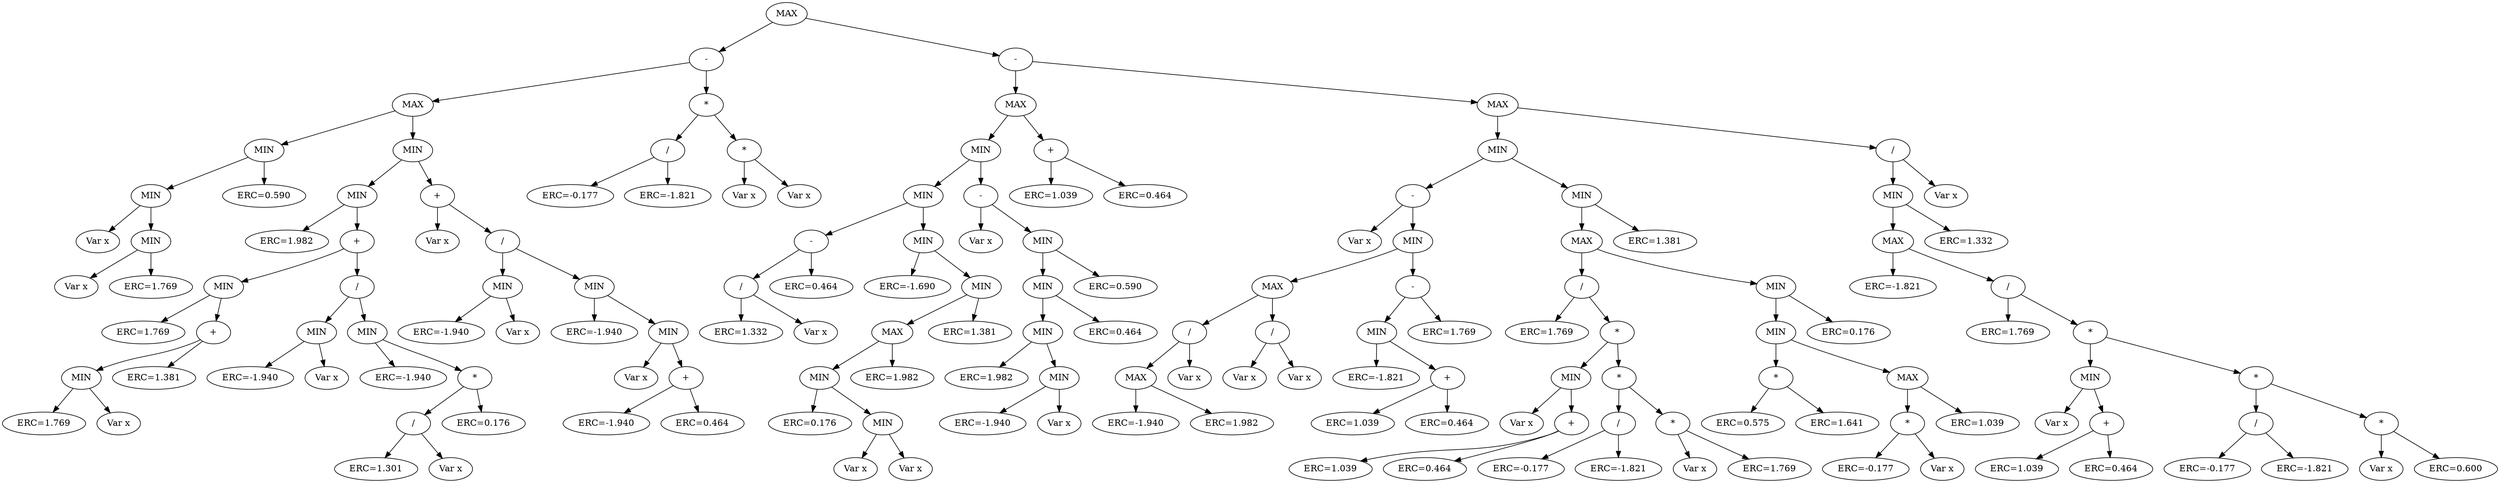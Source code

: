 digraph "Best function" {
"0" [label="MAX"];
"0" -> "00";
"00" [label="-"];
"00" -> "000";
"000" [label="MAX"];
"000" -> "0000";
"0000" [label="MIN"];
"0000" -> "00000";
"00000" [label="MIN"];
"00000" -> "000000";
"000000" [label="Var x"];
"00000" -> "000001";
"000001" [label="MIN"];
"000001" -> "0000010";
"0000010" [label="Var x"];
"000001" -> "0000011";
"0000011" [label="ERC=1.769"];
"0000" -> "00001";
"00001" [label="ERC=0.590"];
"000" -> "0001";
"0001" [label="MIN"];
"0001" -> "00010";
"00010" [label="MIN"];
"00010" -> "000100";
"000100" [label="ERC=1.982"];
"00010" -> "000101";
"000101" [label="+"];
"000101" -> "0001010";
"0001010" [label="MIN"];
"0001010" -> "00010100";
"00010100" [label="ERC=1.769"];
"0001010" -> "00010101";
"00010101" [label="+"];
"00010101" -> "000101010";
"000101010" [label="MIN"];
"000101010" -> "0001010100";
"0001010100" [label="ERC=1.769"];
"000101010" -> "0001010101";
"0001010101" [label="Var x"];
"00010101" -> "000101011";
"000101011" [label="ERC=1.381"];
"000101" -> "0001011";
"0001011" [label="/"];
"0001011" -> "00010110";
"00010110" [label="MIN"];
"00010110" -> "000101100";
"000101100" [label="ERC=-1.940"];
"00010110" -> "000101101";
"000101101" [label="Var x"];
"0001011" -> "00010111";
"00010111" [label="MIN"];
"00010111" -> "000101110";
"000101110" [label="ERC=-1.940"];
"00010111" -> "000101111";
"000101111" [label="*"];
"000101111" -> "0001011110";
"0001011110" [label="/"];
"0001011110" -> "00010111100";
"00010111100" [label="ERC=1.301"];
"0001011110" -> "00010111101";
"00010111101" [label="Var x"];
"000101111" -> "0001011111";
"0001011111" [label="ERC=0.176"];
"0001" -> "00011";
"00011" [label="+"];
"00011" -> "000110";
"000110" [label="Var x"];
"00011" -> "000111";
"000111" [label="/"];
"000111" -> "0001110";
"0001110" [label="MIN"];
"0001110" -> "00011100";
"00011100" [label="ERC=-1.940"];
"0001110" -> "00011101";
"00011101" [label="Var x"];
"000111" -> "0001111";
"0001111" [label="MIN"];
"0001111" -> "00011110";
"00011110" [label="ERC=-1.940"];
"0001111" -> "00011111";
"00011111" [label="MIN"];
"00011111" -> "000111110";
"000111110" [label="Var x"];
"00011111" -> "000111111";
"000111111" [label="+"];
"000111111" -> "0001111110";
"0001111110" [label="ERC=-1.940"];
"000111111" -> "0001111111";
"0001111111" [label="ERC=0.464"];
"00" -> "001";
"001" [label="*"];
"001" -> "0010";
"0010" [label="/"];
"0010" -> "00100";
"00100" [label="ERC=-0.177"];
"0010" -> "00101";
"00101" [label="ERC=-1.821"];
"001" -> "0011";
"0011" [label="*"];
"0011" -> "00110";
"00110" [label="Var x"];
"0011" -> "00111";
"00111" [label="Var x"];
"0" -> "01";
"01" [label="-"];
"01" -> "010";
"010" [label="MAX"];
"010" -> "0100";
"0100" [label="MIN"];
"0100" -> "01000";
"01000" [label="MIN"];
"01000" -> "010000";
"010000" [label="-"];
"010000" -> "0100000";
"0100000" [label="/"];
"0100000" -> "01000000";
"01000000" [label="ERC=1.332"];
"0100000" -> "01000001";
"01000001" [label="Var x"];
"010000" -> "0100001";
"0100001" [label="ERC=0.464"];
"01000" -> "010001";
"010001" [label="MIN"];
"010001" -> "0100010";
"0100010" [label="ERC=-1.690"];
"010001" -> "0100011";
"0100011" [label="MIN"];
"0100011" -> "01000110";
"01000110" [label="MAX"];
"01000110" -> "010001100";
"010001100" [label="MIN"];
"010001100" -> "0100011000";
"0100011000" [label="ERC=0.176"];
"010001100" -> "0100011001";
"0100011001" [label="MIN"];
"0100011001" -> "01000110010";
"01000110010" [label="Var x"];
"0100011001" -> "01000110011";
"01000110011" [label="Var x"];
"01000110" -> "010001101";
"010001101" [label="ERC=1.982"];
"0100011" -> "01000111";
"01000111" [label="ERC=1.381"];
"0100" -> "01001";
"01001" [label="-"];
"01001" -> "010010";
"010010" [label="Var x"];
"01001" -> "010011";
"010011" [label="MIN"];
"010011" -> "0100110";
"0100110" [label="MIN"];
"0100110" -> "01001100";
"01001100" [label="MIN"];
"01001100" -> "010011000";
"010011000" [label="ERC=1.982"];
"01001100" -> "010011001";
"010011001" [label="MIN"];
"010011001" -> "0100110010";
"0100110010" [label="ERC=-1.940"];
"010011001" -> "0100110011";
"0100110011" [label="Var x"];
"0100110" -> "01001101";
"01001101" [label="ERC=0.464"];
"010011" -> "0100111";
"0100111" [label="ERC=0.590"];
"010" -> "0101";
"0101" [label="+"];
"0101" -> "01010";
"01010" [label="ERC=1.039"];
"0101" -> "01011";
"01011" [label="ERC=0.464"];
"01" -> "011";
"011" [label="MAX"];
"011" -> "0110";
"0110" [label="MIN"];
"0110" -> "01100";
"01100" [label="-"];
"01100" -> "011000";
"011000" [label="Var x"];
"01100" -> "011001";
"011001" [label="MIN"];
"011001" -> "0110010";
"0110010" [label="MAX"];
"0110010" -> "01100100";
"01100100" [label="/"];
"01100100" -> "011001000";
"011001000" [label="MAX"];
"011001000" -> "0110010000";
"0110010000" [label="ERC=-1.940"];
"011001000" -> "0110010001";
"0110010001" [label="ERC=1.982"];
"01100100" -> "011001001";
"011001001" [label="Var x"];
"0110010" -> "01100101";
"01100101" [label="/"];
"01100101" -> "011001010";
"011001010" [label="Var x"];
"01100101" -> "011001011";
"011001011" [label="Var x"];
"011001" -> "0110011";
"0110011" [label="-"];
"0110011" -> "01100110";
"01100110" [label="MIN"];
"01100110" -> "011001100";
"011001100" [label="ERC=-1.821"];
"01100110" -> "011001101";
"011001101" [label="+"];
"011001101" -> "0110011010";
"0110011010" [label="ERC=1.039"];
"011001101" -> "0110011011";
"0110011011" [label="ERC=0.464"];
"0110011" -> "01100111";
"01100111" [label="ERC=1.769"];
"0110" -> "01101";
"01101" [label="MIN"];
"01101" -> "011010";
"011010" [label="MAX"];
"011010" -> "0110100";
"0110100" [label="/"];
"0110100" -> "01101000";
"01101000" [label="ERC=1.769"];
"0110100" -> "01101001";
"01101001" [label="*"];
"01101001" -> "011010010";
"011010010" [label="MIN"];
"011010010" -> "0110100100";
"0110100100" [label="Var x"];
"011010010" -> "0110100101";
"0110100101" [label="+"];
"0110100101" -> "01101001010";
"01101001010" [label="ERC=1.039"];
"0110100101" -> "01101001011";
"01101001011" [label="ERC=0.464"];
"01101001" -> "011010011";
"011010011" [label="*"];
"011010011" -> "0110100110";
"0110100110" [label="/"];
"0110100110" -> "01101001100";
"01101001100" [label="ERC=-0.177"];
"0110100110" -> "01101001101";
"01101001101" [label="ERC=-1.821"];
"011010011" -> "0110100111";
"0110100111" [label="*"];
"0110100111" -> "01101001110";
"01101001110" [label="Var x"];
"0110100111" -> "01101001111";
"01101001111" [label="ERC=1.769"];
"011010" -> "0110101";
"0110101" [label="MIN"];
"0110101" -> "01101010";
"01101010" [label="MIN"];
"01101010" -> "011010100";
"011010100" [label="*"];
"011010100" -> "0110101000";
"0110101000" [label="ERC=0.575"];
"011010100" -> "0110101001";
"0110101001" [label="ERC=1.641"];
"01101010" -> "011010101";
"011010101" [label="MAX"];
"011010101" -> "0110101010";
"0110101010" [label="*"];
"0110101010" -> "01101010100";
"01101010100" [label="ERC=-0.177"];
"0110101010" -> "01101010101";
"01101010101" [label="Var x"];
"011010101" -> "0110101011";
"0110101011" [label="ERC=1.039"];
"0110101" -> "01101011";
"01101011" [label="ERC=0.176"];
"01101" -> "011011";
"011011" [label="ERC=1.381"];
"011" -> "0111";
"0111" [label="/"];
"0111" -> "01110";
"01110" [label="MIN"];
"01110" -> "011100";
"011100" [label="MAX"];
"011100" -> "0111000";
"0111000" [label="ERC=-1.821"];
"011100" -> "0111001";
"0111001" [label="/"];
"0111001" -> "01110010";
"01110010" [label="ERC=1.769"];
"0111001" -> "01110011";
"01110011" [label="*"];
"01110011" -> "011100110";
"011100110" [label="MIN"];
"011100110" -> "0111001100";
"0111001100" [label="Var x"];
"011100110" -> "0111001101";
"0111001101" [label="+"];
"0111001101" -> "01110011010";
"01110011010" [label="ERC=1.039"];
"0111001101" -> "01110011011";
"01110011011" [label="ERC=0.464"];
"01110011" -> "011100111";
"011100111" [label="*"];
"011100111" -> "0111001110";
"0111001110" [label="/"];
"0111001110" -> "01110011100";
"01110011100" [label="ERC=-0.177"];
"0111001110" -> "01110011101";
"01110011101" [label="ERC=-1.821"];
"011100111" -> "0111001111";
"0111001111" [label="*"];
"0111001111" -> "01110011110";
"01110011110" [label="Var x"];
"0111001111" -> "01110011111";
"01110011111" [label="ERC=0.600"];
"01110" -> "011101";
"011101" [label="ERC=1.332"];
"0111" -> "01111";
"01111" [label="Var x"];
}